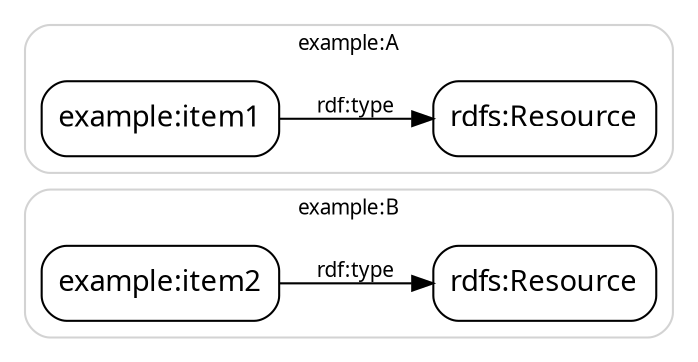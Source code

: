 digraph {
  rankdir=LR;
  fontname="sans-serif";
  compound=true;
  node [shape="box", style="rounded", border=0, fontname="sans-serif"];

  subgraph cluster_graph2 {
    style="rounded";
    color="lightgrey";
    label = "example:B"
    tooltip = "example:B"
    fontsize=10;
    item2[label="example:item2",tooltip="example:item2"];
    type2[label="rdfs:Resource",tooltip="rdfs:Resource"];
    item2 -> type2 [label="rdf:type",fontsize=10,fontname="sans-serif",tooltip="rdf:type",labeltooltip="rdf:type"];
  }

  subgraph cluster_graph1 {
    style="rounded";
    color="lightgrey";
    label = "example:A"
    tooltip = "example:A"
    fontsize=10;
    item1[label="example:item1",tooltip="example:item1"];
    type1[label="rdfs:Resource",tooltip="rdfs:Resource"];
    item1 -> type1 [label="rdf:type",fontsize=10,fontname="sans-serif",tooltip="rdf:type",labeltooltip="rdf:type"];
  }
}
